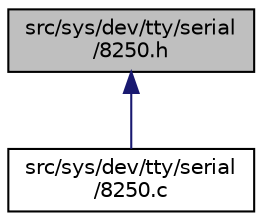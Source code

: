digraph "src/sys/dev/tty/serial/8250.h"
{
 // LATEX_PDF_SIZE
  edge [fontname="Helvetica",fontsize="10",labelfontname="Helvetica",labelfontsize="10"];
  node [fontname="Helvetica",fontsize="10",shape=record];
  Node1 [label="src/sys/dev/tty/serial\l/8250.h",height=0.2,width=0.4,color="black", fillcolor="grey75", style="filled", fontcolor="black",tooltip=" "];
  Node1 -> Node2 [dir="back",color="midnightblue",fontsize="10",style="solid",fontname="Helvetica"];
  Node2 [label="src/sys/dev/tty/serial\l/8250.c",height=0.2,width=0.4,color="black", fillcolor="white", style="filled",URL="$8250_8c.html",tooltip=" "];
}
